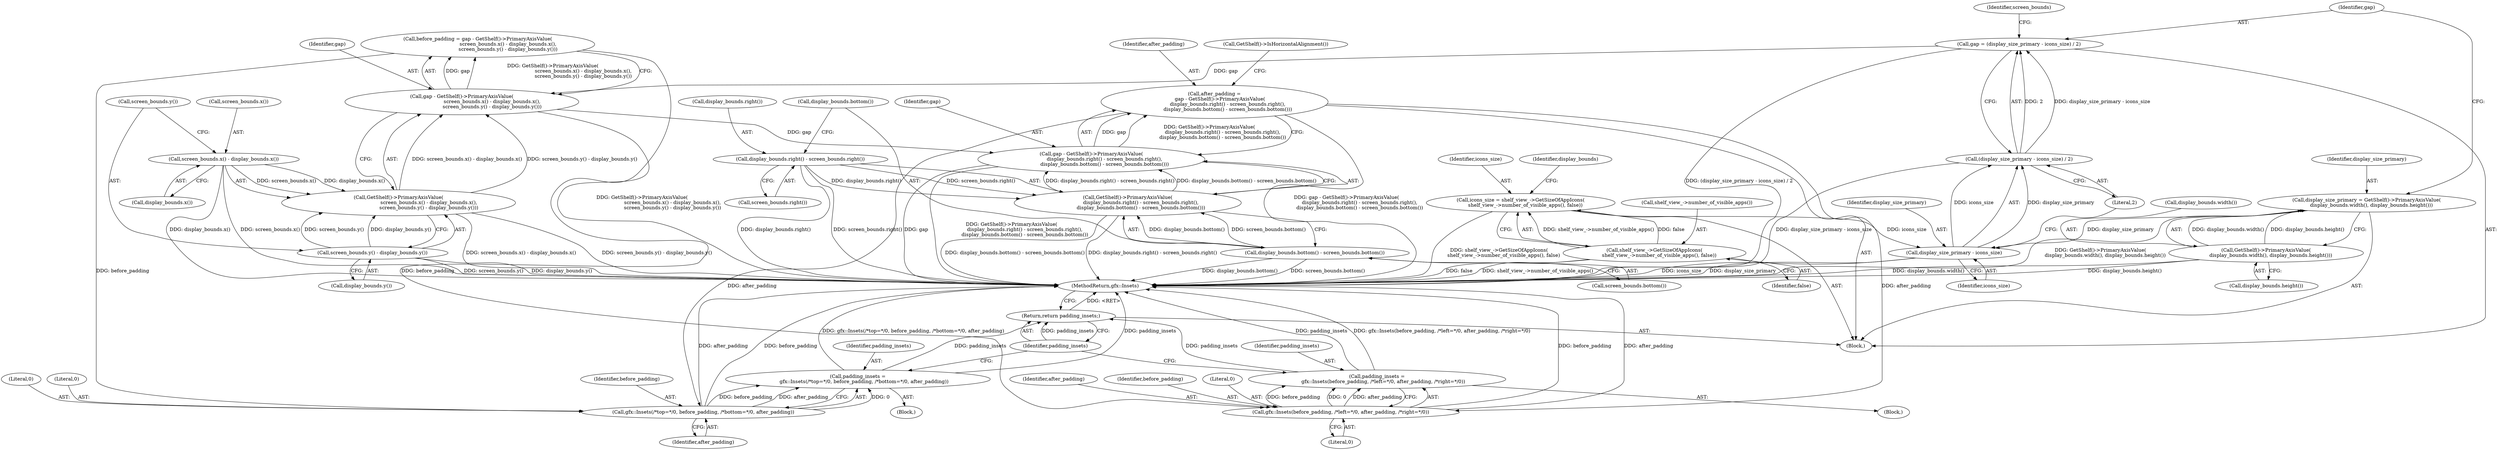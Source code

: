 digraph "0_Chrome_dfd28b1909358445e838fb0fdf3995c77a420aa8_0@integer" {
"1000148" [label="(Call,after_padding =\n       gap - GetShelf()->PrimaryAxisValue(\n                 display_bounds.right() - screen_bounds.right(),\n                 display_bounds.bottom() - screen_bounds.bottom()))"];
"1000150" [label="(Call,gap - GetShelf()->PrimaryAxisValue(\n                 display_bounds.right() - screen_bounds.right(),\n                 display_bounds.bottom() - screen_bounds.bottom()))"];
"1000138" [label="(Call,gap - GetShelf()->PrimaryAxisValue(\n                                       screen_bounds.x() - display_bounds.x(),\n                                       screen_bounds.y() - display_bounds.y()))"];
"1000124" [label="(Call,gap = (display_size_primary - icons_size) / 2)"];
"1000126" [label="(Call,(display_size_primary - icons_size) / 2)"];
"1000127" [label="(Call,display_size_primary - icons_size)"];
"1000118" [label="(Call,display_size_primary = GetShelf()->PrimaryAxisValue(\n      display_bounds.width(), display_bounds.height()))"];
"1000120" [label="(Call,GetShelf()->PrimaryAxisValue(\n      display_bounds.width(), display_bounds.height()))"];
"1000107" [label="(Call,icons_size = shelf_view_->GetSizeOfAppIcons(\n      shelf_view_->number_of_visible_apps(), false))"];
"1000109" [label="(Call,shelf_view_->GetSizeOfAppIcons(\n      shelf_view_->number_of_visible_apps(), false))"];
"1000140" [label="(Call,GetShelf()->PrimaryAxisValue(\n                                       screen_bounds.x() - display_bounds.x(),\n                                       screen_bounds.y() - display_bounds.y()))"];
"1000141" [label="(Call,screen_bounds.x() - display_bounds.x())"];
"1000144" [label="(Call,screen_bounds.y() - display_bounds.y())"];
"1000152" [label="(Call,GetShelf()->PrimaryAxisValue(\n                 display_bounds.right() - screen_bounds.right(),\n                 display_bounds.bottom() - screen_bounds.bottom()))"];
"1000153" [label="(Call,display_bounds.right() - screen_bounds.right())"];
"1000156" [label="(Call,display_bounds.bottom() - screen_bounds.bottom())"];
"1000165" [label="(Call,gfx::Insets(/*top=*/0, before_padding, /*bottom=*/0, after_padding))"];
"1000163" [label="(Call,padding_insets =\n        gfx::Insets(/*top=*/0, before_padding, /*bottom=*/0, after_padding))"];
"1000179" [label="(Return,return padding_insets;)"];
"1000174" [label="(Call,gfx::Insets(before_padding, /*left=*/0, after_padding, /*right=*/0))"];
"1000172" [label="(Call,padding_insets =\n        gfx::Insets(before_padding, /*left=*/0, after_padding, /*right=*/0))"];
"1000180" [label="(Identifier,padding_insets)"];
"1000157" [label="(Call,display_bounds.bottom())"];
"1000114" [label="(Identifier,display_bounds)"];
"1000169" [label="(Identifier,after_padding)"];
"1000166" [label="(Literal,0)"];
"1000148" [label="(Call,after_padding =\n       gap - GetShelf()->PrimaryAxisValue(\n                 display_bounds.right() - screen_bounds.right(),\n                 display_bounds.bottom() - screen_bounds.bottom()))"];
"1000136" [label="(Call,before_padding = gap - GetShelf()->PrimaryAxisValue(\n                                       screen_bounds.x() - display_bounds.x(),\n                                       screen_bounds.y() - display_bounds.y()))"];
"1000143" [label="(Call,display_bounds.x())"];
"1000179" [label="(Return,return padding_insets;)"];
"1000151" [label="(Identifier,gap)"];
"1000146" [label="(Call,display_bounds.y())"];
"1000167" [label="(Identifier,before_padding)"];
"1000172" [label="(Call,padding_insets =\n        gfx::Insets(before_padding, /*left=*/0, after_padding, /*right=*/0))"];
"1000125" [label="(Identifier,gap)"];
"1000107" [label="(Call,icons_size = shelf_view_->GetSizeOfAppIcons(\n      shelf_view_->number_of_visible_apps(), false))"];
"1000133" [label="(Identifier,screen_bounds)"];
"1000145" [label="(Call,screen_bounds.y())"];
"1000165" [label="(Call,gfx::Insets(/*top=*/0, before_padding, /*bottom=*/0, after_padding))"];
"1000174" [label="(Call,gfx::Insets(before_padding, /*left=*/0, after_padding, /*right=*/0))"];
"1000178" [label="(Literal,0)"];
"1000161" [label="(Call,GetShelf()->IsHorizontalAlignment())"];
"1000120" [label="(Call,GetShelf()->PrimaryAxisValue(\n      display_bounds.width(), display_bounds.height()))"];
"1000127" [label="(Call,display_size_primary - icons_size)"];
"1000144" [label="(Call,screen_bounds.y() - display_bounds.y())"];
"1000181" [label="(MethodReturn,gfx::Insets)"];
"1000111" [label="(Identifier,false)"];
"1000177" [label="(Identifier,after_padding)"];
"1000142" [label="(Call,screen_bounds.x())"];
"1000124" [label="(Call,gap = (display_size_primary - icons_size) / 2)"];
"1000164" [label="(Identifier,padding_insets)"];
"1000163" [label="(Call,padding_insets =\n        gfx::Insets(/*top=*/0, before_padding, /*bottom=*/0, after_padding))"];
"1000152" [label="(Call,GetShelf()->PrimaryAxisValue(\n                 display_bounds.right() - screen_bounds.right(),\n                 display_bounds.bottom() - screen_bounds.bottom()))"];
"1000110" [label="(Call,shelf_view_->number_of_visible_apps())"];
"1000156" [label="(Call,display_bounds.bottom() - screen_bounds.bottom())"];
"1000175" [label="(Identifier,before_padding)"];
"1000176" [label="(Literal,0)"];
"1000150" [label="(Call,gap - GetShelf()->PrimaryAxisValue(\n                 display_bounds.right() - screen_bounds.right(),\n                 display_bounds.bottom() - screen_bounds.bottom()))"];
"1000118" [label="(Call,display_size_primary = GetShelf()->PrimaryAxisValue(\n      display_bounds.width(), display_bounds.height()))"];
"1000173" [label="(Identifier,padding_insets)"];
"1000140" [label="(Call,GetShelf()->PrimaryAxisValue(\n                                       screen_bounds.x() - display_bounds.x(),\n                                       screen_bounds.y() - display_bounds.y()))"];
"1000108" [label="(Identifier,icons_size)"];
"1000158" [label="(Call,screen_bounds.bottom())"];
"1000141" [label="(Call,screen_bounds.x() - display_bounds.x())"];
"1000139" [label="(Identifier,gap)"];
"1000153" [label="(Call,display_bounds.right() - screen_bounds.right())"];
"1000121" [label="(Call,display_bounds.width())"];
"1000119" [label="(Identifier,display_size_primary)"];
"1000168" [label="(Literal,0)"];
"1000129" [label="(Identifier,icons_size)"];
"1000171" [label="(Block,)"];
"1000155" [label="(Call,screen_bounds.right())"];
"1000149" [label="(Identifier,after_padding)"];
"1000122" [label="(Call,display_bounds.height())"];
"1000162" [label="(Block,)"];
"1000126" [label="(Call,(display_size_primary - icons_size) / 2)"];
"1000138" [label="(Call,gap - GetShelf()->PrimaryAxisValue(\n                                       screen_bounds.x() - display_bounds.x(),\n                                       screen_bounds.y() - display_bounds.y()))"];
"1000105" [label="(Block,)"];
"1000109" [label="(Call,shelf_view_->GetSizeOfAppIcons(\n      shelf_view_->number_of_visible_apps(), false))"];
"1000154" [label="(Call,display_bounds.right())"];
"1000130" [label="(Literal,2)"];
"1000128" [label="(Identifier,display_size_primary)"];
"1000148" -> "1000105"  [label="AST: "];
"1000148" -> "1000150"  [label="CFG: "];
"1000149" -> "1000148"  [label="AST: "];
"1000150" -> "1000148"  [label="AST: "];
"1000161" -> "1000148"  [label="CFG: "];
"1000148" -> "1000181"  [label="DDG: gap - GetShelf()->PrimaryAxisValue(\n                 display_bounds.right() - screen_bounds.right(),\n                 display_bounds.bottom() - screen_bounds.bottom())"];
"1000150" -> "1000148"  [label="DDG: gap"];
"1000150" -> "1000148"  [label="DDG: GetShelf()->PrimaryAxisValue(\n                 display_bounds.right() - screen_bounds.right(),\n                 display_bounds.bottom() - screen_bounds.bottom())"];
"1000148" -> "1000165"  [label="DDG: after_padding"];
"1000148" -> "1000174"  [label="DDG: after_padding"];
"1000150" -> "1000152"  [label="CFG: "];
"1000151" -> "1000150"  [label="AST: "];
"1000152" -> "1000150"  [label="AST: "];
"1000150" -> "1000181"  [label="DDG: gap"];
"1000150" -> "1000181"  [label="DDG: GetShelf()->PrimaryAxisValue(\n                 display_bounds.right() - screen_bounds.right(),\n                 display_bounds.bottom() - screen_bounds.bottom())"];
"1000138" -> "1000150"  [label="DDG: gap"];
"1000152" -> "1000150"  [label="DDG: display_bounds.right() - screen_bounds.right()"];
"1000152" -> "1000150"  [label="DDG: display_bounds.bottom() - screen_bounds.bottom()"];
"1000138" -> "1000136"  [label="AST: "];
"1000138" -> "1000140"  [label="CFG: "];
"1000139" -> "1000138"  [label="AST: "];
"1000140" -> "1000138"  [label="AST: "];
"1000136" -> "1000138"  [label="CFG: "];
"1000138" -> "1000181"  [label="DDG: GetShelf()->PrimaryAxisValue(\n                                       screen_bounds.x() - display_bounds.x(),\n                                       screen_bounds.y() - display_bounds.y())"];
"1000138" -> "1000136"  [label="DDG: gap"];
"1000138" -> "1000136"  [label="DDG: GetShelf()->PrimaryAxisValue(\n                                       screen_bounds.x() - display_bounds.x(),\n                                       screen_bounds.y() - display_bounds.y())"];
"1000124" -> "1000138"  [label="DDG: gap"];
"1000140" -> "1000138"  [label="DDG: screen_bounds.x() - display_bounds.x()"];
"1000140" -> "1000138"  [label="DDG: screen_bounds.y() - display_bounds.y()"];
"1000124" -> "1000105"  [label="AST: "];
"1000124" -> "1000126"  [label="CFG: "];
"1000125" -> "1000124"  [label="AST: "];
"1000126" -> "1000124"  [label="AST: "];
"1000133" -> "1000124"  [label="CFG: "];
"1000124" -> "1000181"  [label="DDG: (display_size_primary - icons_size) / 2"];
"1000126" -> "1000124"  [label="DDG: display_size_primary - icons_size"];
"1000126" -> "1000124"  [label="DDG: 2"];
"1000126" -> "1000130"  [label="CFG: "];
"1000127" -> "1000126"  [label="AST: "];
"1000130" -> "1000126"  [label="AST: "];
"1000126" -> "1000181"  [label="DDG: display_size_primary - icons_size"];
"1000127" -> "1000126"  [label="DDG: display_size_primary"];
"1000127" -> "1000126"  [label="DDG: icons_size"];
"1000127" -> "1000129"  [label="CFG: "];
"1000128" -> "1000127"  [label="AST: "];
"1000129" -> "1000127"  [label="AST: "];
"1000130" -> "1000127"  [label="CFG: "];
"1000127" -> "1000181"  [label="DDG: icons_size"];
"1000127" -> "1000181"  [label="DDG: display_size_primary"];
"1000118" -> "1000127"  [label="DDG: display_size_primary"];
"1000107" -> "1000127"  [label="DDG: icons_size"];
"1000118" -> "1000105"  [label="AST: "];
"1000118" -> "1000120"  [label="CFG: "];
"1000119" -> "1000118"  [label="AST: "];
"1000120" -> "1000118"  [label="AST: "];
"1000125" -> "1000118"  [label="CFG: "];
"1000118" -> "1000181"  [label="DDG: GetShelf()->PrimaryAxisValue(\n      display_bounds.width(), display_bounds.height())"];
"1000120" -> "1000118"  [label="DDG: display_bounds.width()"];
"1000120" -> "1000118"  [label="DDG: display_bounds.height()"];
"1000120" -> "1000122"  [label="CFG: "];
"1000121" -> "1000120"  [label="AST: "];
"1000122" -> "1000120"  [label="AST: "];
"1000120" -> "1000181"  [label="DDG: display_bounds.width()"];
"1000120" -> "1000181"  [label="DDG: display_bounds.height()"];
"1000107" -> "1000105"  [label="AST: "];
"1000107" -> "1000109"  [label="CFG: "];
"1000108" -> "1000107"  [label="AST: "];
"1000109" -> "1000107"  [label="AST: "];
"1000114" -> "1000107"  [label="CFG: "];
"1000107" -> "1000181"  [label="DDG: shelf_view_->GetSizeOfAppIcons(\n      shelf_view_->number_of_visible_apps(), false)"];
"1000109" -> "1000107"  [label="DDG: shelf_view_->number_of_visible_apps()"];
"1000109" -> "1000107"  [label="DDG: false"];
"1000109" -> "1000111"  [label="CFG: "];
"1000110" -> "1000109"  [label="AST: "];
"1000111" -> "1000109"  [label="AST: "];
"1000109" -> "1000181"  [label="DDG: shelf_view_->number_of_visible_apps()"];
"1000109" -> "1000181"  [label="DDG: false"];
"1000140" -> "1000144"  [label="CFG: "];
"1000141" -> "1000140"  [label="AST: "];
"1000144" -> "1000140"  [label="AST: "];
"1000140" -> "1000181"  [label="DDG: screen_bounds.x() - display_bounds.x()"];
"1000140" -> "1000181"  [label="DDG: screen_bounds.y() - display_bounds.y()"];
"1000141" -> "1000140"  [label="DDG: screen_bounds.x()"];
"1000141" -> "1000140"  [label="DDG: display_bounds.x()"];
"1000144" -> "1000140"  [label="DDG: screen_bounds.y()"];
"1000144" -> "1000140"  [label="DDG: display_bounds.y()"];
"1000141" -> "1000143"  [label="CFG: "];
"1000142" -> "1000141"  [label="AST: "];
"1000143" -> "1000141"  [label="AST: "];
"1000145" -> "1000141"  [label="CFG: "];
"1000141" -> "1000181"  [label="DDG: screen_bounds.x()"];
"1000141" -> "1000181"  [label="DDG: display_bounds.x()"];
"1000144" -> "1000146"  [label="CFG: "];
"1000145" -> "1000144"  [label="AST: "];
"1000146" -> "1000144"  [label="AST: "];
"1000144" -> "1000181"  [label="DDG: screen_bounds.y()"];
"1000144" -> "1000181"  [label="DDG: display_bounds.y()"];
"1000152" -> "1000156"  [label="CFG: "];
"1000153" -> "1000152"  [label="AST: "];
"1000156" -> "1000152"  [label="AST: "];
"1000152" -> "1000181"  [label="DDG: display_bounds.right() - screen_bounds.right()"];
"1000152" -> "1000181"  [label="DDG: display_bounds.bottom() - screen_bounds.bottom()"];
"1000153" -> "1000152"  [label="DDG: display_bounds.right()"];
"1000153" -> "1000152"  [label="DDG: screen_bounds.right()"];
"1000156" -> "1000152"  [label="DDG: display_bounds.bottom()"];
"1000156" -> "1000152"  [label="DDG: screen_bounds.bottom()"];
"1000153" -> "1000155"  [label="CFG: "];
"1000154" -> "1000153"  [label="AST: "];
"1000155" -> "1000153"  [label="AST: "];
"1000157" -> "1000153"  [label="CFG: "];
"1000153" -> "1000181"  [label="DDG: display_bounds.right()"];
"1000153" -> "1000181"  [label="DDG: screen_bounds.right()"];
"1000156" -> "1000158"  [label="CFG: "];
"1000157" -> "1000156"  [label="AST: "];
"1000158" -> "1000156"  [label="AST: "];
"1000156" -> "1000181"  [label="DDG: display_bounds.bottom()"];
"1000156" -> "1000181"  [label="DDG: screen_bounds.bottom()"];
"1000165" -> "1000163"  [label="AST: "];
"1000165" -> "1000169"  [label="CFG: "];
"1000166" -> "1000165"  [label="AST: "];
"1000167" -> "1000165"  [label="AST: "];
"1000168" -> "1000165"  [label="AST: "];
"1000169" -> "1000165"  [label="AST: "];
"1000163" -> "1000165"  [label="CFG: "];
"1000165" -> "1000181"  [label="DDG: after_padding"];
"1000165" -> "1000181"  [label="DDG: before_padding"];
"1000165" -> "1000163"  [label="DDG: 0"];
"1000165" -> "1000163"  [label="DDG: before_padding"];
"1000165" -> "1000163"  [label="DDG: after_padding"];
"1000136" -> "1000165"  [label="DDG: before_padding"];
"1000163" -> "1000162"  [label="AST: "];
"1000164" -> "1000163"  [label="AST: "];
"1000180" -> "1000163"  [label="CFG: "];
"1000163" -> "1000181"  [label="DDG: padding_insets"];
"1000163" -> "1000181"  [label="DDG: gfx::Insets(/*top=*/0, before_padding, /*bottom=*/0, after_padding)"];
"1000163" -> "1000179"  [label="DDG: padding_insets"];
"1000179" -> "1000105"  [label="AST: "];
"1000179" -> "1000180"  [label="CFG: "];
"1000180" -> "1000179"  [label="AST: "];
"1000181" -> "1000179"  [label="CFG: "];
"1000179" -> "1000181"  [label="DDG: <RET>"];
"1000180" -> "1000179"  [label="DDG: padding_insets"];
"1000172" -> "1000179"  [label="DDG: padding_insets"];
"1000174" -> "1000172"  [label="AST: "];
"1000174" -> "1000178"  [label="CFG: "];
"1000175" -> "1000174"  [label="AST: "];
"1000176" -> "1000174"  [label="AST: "];
"1000177" -> "1000174"  [label="AST: "];
"1000178" -> "1000174"  [label="AST: "];
"1000172" -> "1000174"  [label="CFG: "];
"1000174" -> "1000181"  [label="DDG: after_padding"];
"1000174" -> "1000181"  [label="DDG: before_padding"];
"1000174" -> "1000172"  [label="DDG: before_padding"];
"1000174" -> "1000172"  [label="DDG: 0"];
"1000174" -> "1000172"  [label="DDG: after_padding"];
"1000136" -> "1000174"  [label="DDG: before_padding"];
"1000172" -> "1000171"  [label="AST: "];
"1000173" -> "1000172"  [label="AST: "];
"1000180" -> "1000172"  [label="CFG: "];
"1000172" -> "1000181"  [label="DDG: padding_insets"];
"1000172" -> "1000181"  [label="DDG: gfx::Insets(before_padding, /*left=*/0, after_padding, /*right=*/0)"];
}
